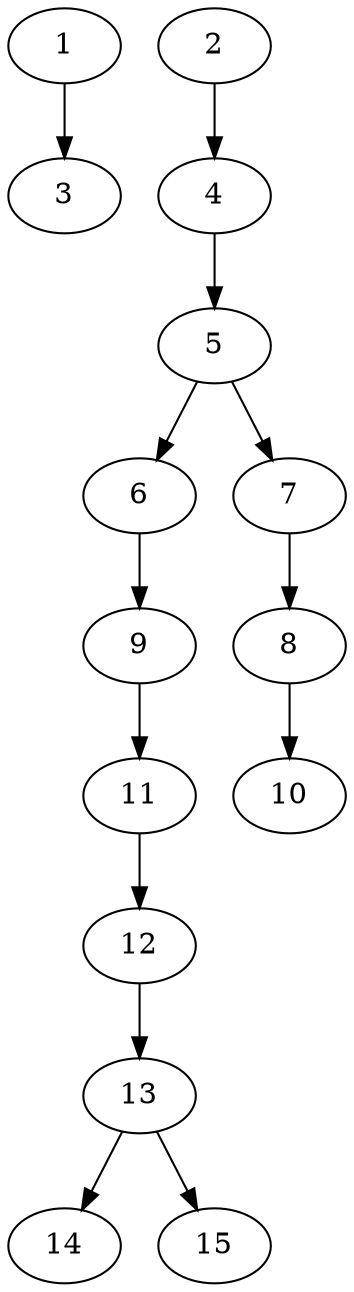 // DAG automatically generated by daggen at Thu Oct  3 13:59:27 2019
// ./daggen --dot -n 15 --ccr 0.4 --fat 0.3 --regular 0.5 --density 0.5 --mindata 5242880 --maxdata 52428800 
digraph G {
  1 [size="52311040", alpha="0.07", expect_size="20924416"] 
  1 -> 3 [size ="20924416"]
  2 [size="126080000", alpha="0.01", expect_size="50432000"] 
  2 -> 4 [size ="50432000"]
  3 [size="50347520", alpha="0.15", expect_size="20139008"] 
  4 [size="34926080", alpha="0.04", expect_size="13970432"] 
  4 -> 5 [size ="13970432"]
  5 [size="125870080", alpha="0.01", expect_size="50348032"] 
  5 -> 6 [size ="50348032"]
  5 -> 7 [size ="50348032"]
  6 [size="105441280", alpha="0.05", expect_size="42176512"] 
  6 -> 9 [size ="42176512"]
  7 [size="123141120", alpha="0.20", expect_size="49256448"] 
  7 -> 8 [size ="49256448"]
  8 [size="120947200", alpha="0.15", expect_size="48378880"] 
  8 -> 10 [size ="48378880"]
  9 [size="21145600", alpha="0.09", expect_size="8458240"] 
  9 -> 11 [size ="8458240"]
  10 [size="124152320", alpha="0.15", expect_size="49660928"] 
  11 [size="87421440", alpha="0.13", expect_size="34968576"] 
  11 -> 12 [size ="34968576"]
  12 [size="13278720", alpha="0.01", expect_size="5311488"] 
  12 -> 13 [size ="5311488"]
  13 [size="18542080", alpha="0.07", expect_size="7416832"] 
  13 -> 14 [size ="7416832"]
  13 -> 15 [size ="7416832"]
  14 [size="104983040", alpha="0.10", expect_size="41993216"] 
  15 [size="126126080", alpha="0.07", expect_size="50450432"] 
}
